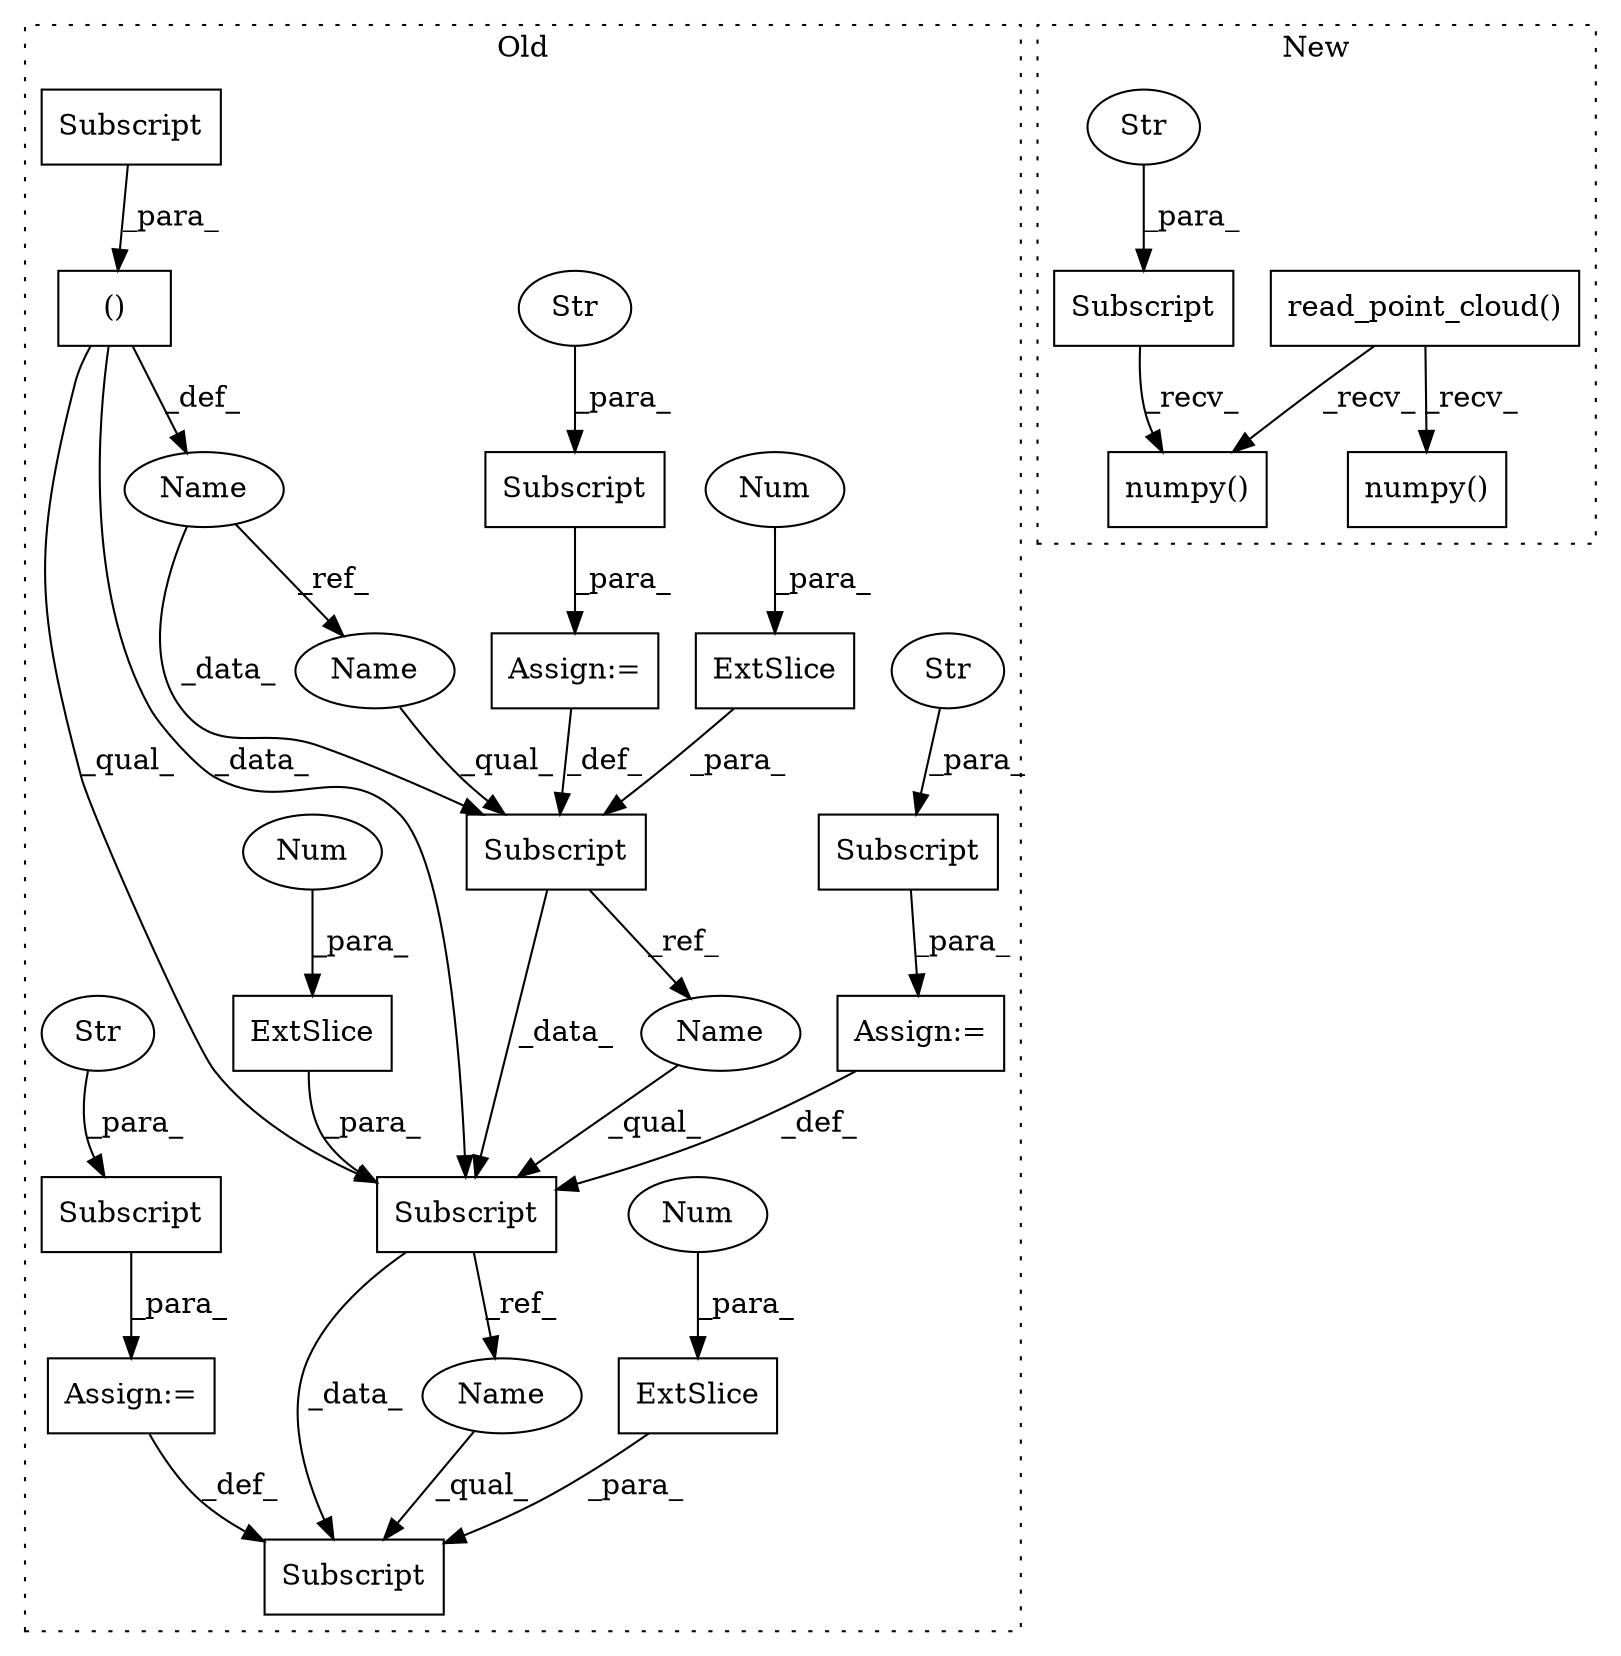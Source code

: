 digraph G {
subgraph cluster0 {
1 [label="Subscript" a="63" s="7281,0" l="9,0" shape="box"];
3 [label="()" a="54" s="7279" l="22" shape="box"];
4 [label="Subscript" a="63" s="7468,0" l="10,0" shape="box"];
5 [label="Name" a="87" s="7412" l="4" shape="ellipse"];
6 [label="Subscript" a="63" s="7536,0" l="10,0" shape="box"];
11 [label="ExtSlice" a="85" s="7536" l="4" shape="box"];
12 [label="Subscript" a="63" s="7501,0" l="10,0" shape="box"];
13 [label="Num" a="76" s="7544" l="1" shape="ellipse"];
14 [label="ExtSlice" a="85" s="7468" l="4" shape="box"];
15 [label="Num" a="76" s="7476" l="1" shape="ellipse"];
16 [label="ExtSlice" a="85" s="7501" l="4" shape="box"];
17 [label="Num" a="76" s="7509" l="1" shape="ellipse"];
18 [label="Assign:=" a="68" s="7511" l="3" shape="box"];
19 [label="Subscript" a="63" s="7514,0" l="13,0" shape="box"];
20 [label="Str" a="66" s="7519" l="7" shape="ellipse"];
21 [label="Assign:=" a="68" s="7478" l="3" shape="box"];
22 [label="Subscript" a="63" s="7481,0" l="11,0" shape="box"];
23 [label="Str" a="66" s="7486" l="5" shape="ellipse"];
24 [label="Assign:=" a="68" s="7546" l="3" shape="box"];
25 [label="Subscript" a="63" s="7549,0" l="12,0" shape="box"];
26 [label="Str" a="66" s="7554" l="6" shape="ellipse"];
27 [label="Name" a="87" s="7501" l="4" shape="ellipse"];
28 [label="Name" a="87" s="7468" l="4" shape="ellipse"];
29 [label="Name" a="87" s="7536" l="4" shape="ellipse"];
label = "Old";
style="dotted";
}
subgraph cluster1 {
2 [label="read_point_cloud()" a="75" s="7178,7211" l="26,1" shape="box"];
7 [label="numpy()" a="75" s="7237" l="22" shape="box"];
8 [label="Subscript" a="63" s="7237,0" l="14,0" shape="box"];
9 [label="Str" a="66" s="7242" l="8" shape="ellipse"];
10 [label="numpy()" a="75" s="7330" l="22" shape="box"];
label = "New";
style="dotted";
}
1 -> 3 [label="_para_"];
2 -> 10 [label="_recv_"];
2 -> 7 [label="_recv_"];
3 -> 12 [label="_qual_"];
3 -> 12 [label="_data_"];
3 -> 5 [label="_def_"];
4 -> 27 [label="_ref_"];
4 -> 12 [label="_data_"];
5 -> 4 [label="_data_"];
5 -> 28 [label="_ref_"];
8 -> 7 [label="_recv_"];
9 -> 8 [label="_para_"];
11 -> 6 [label="_para_"];
12 -> 6 [label="_data_"];
12 -> 29 [label="_ref_"];
13 -> 11 [label="_para_"];
14 -> 4 [label="_para_"];
15 -> 14 [label="_para_"];
16 -> 12 [label="_para_"];
17 -> 16 [label="_para_"];
18 -> 12 [label="_def_"];
19 -> 18 [label="_para_"];
20 -> 19 [label="_para_"];
21 -> 4 [label="_def_"];
22 -> 21 [label="_para_"];
23 -> 22 [label="_para_"];
24 -> 6 [label="_def_"];
25 -> 24 [label="_para_"];
26 -> 25 [label="_para_"];
27 -> 12 [label="_qual_"];
28 -> 4 [label="_qual_"];
29 -> 6 [label="_qual_"];
}